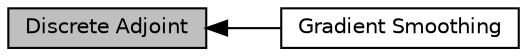 digraph "Discrete Adjoint"
{
  edge [fontname="Helvetica",fontsize="10",labelfontname="Helvetica",labelfontsize="10"];
  node [fontname="Helvetica",fontsize="10",shape=box];
  rankdir=LR;
  Node1 [label="Discrete Adjoint",height=0.2,width=0.4,color="black", fillcolor="grey75", style="filled", fontcolor="black",tooltip="Classes and functions used to solve discrete adjoint equations."];
  Node2 [label="Gradient Smoothing",height=0.2,width=0.4,color="black", fillcolor="white", style="filled",URL="$group__GradSmooth.html",tooltip="Classes and functions used to smooth gradients from the discrete adjoint method."];
  Node1->Node2 [shape=plaintext, dir="back", style="solid"];
}
